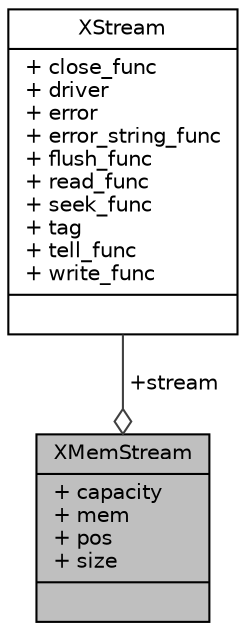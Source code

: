 digraph "XMemStream"
{
  edge [fontname="Helvetica",fontsize="10",labelfontname="Helvetica",labelfontsize="10"];
  node [fontname="Helvetica",fontsize="10",shape=record];
  Node1 [label="{XMemStream\n|+ capacity\l+ mem\l+ pos\l+ size\l|}",height=0.2,width=0.4,color="black", fillcolor="grey75", style="filled", fontcolor="black"];
  Node2 -> Node1 [color="grey25",fontsize="10",style="solid",label=" +stream" ,arrowhead="odiamond",fontname="Helvetica"];
  Node2 [label="{XStream\n|+ close_func\l+ driver\l+ error\l+ error_string_func\l+ flush_func\l+ read_func\l+ seek_func\l+ tag\l+ tell_func\l+ write_func\l|}",height=0.2,width=0.4,color="black", fillcolor="white", style="filled",URL="$struct_x_stream.html",tooltip="ストリームを表す抽象型です "];
}
